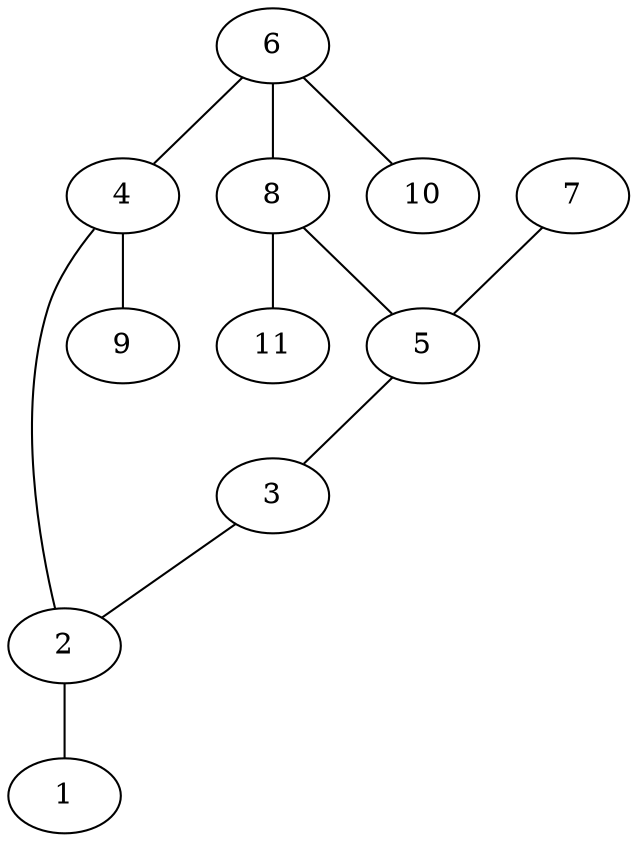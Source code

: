 graph molecule_2910 {
	1	 [chem=F];
	2	 [chem=C];
	2 -- 1	 [valence=1];
	3	 [chem=N];
	3 -- 2	 [valence=2];
	4	 [chem=C];
	4 -- 2	 [valence=1];
	9	 [chem=H];
	4 -- 9	 [valence=1];
	5	 [chem=C];
	5 -- 3	 [valence=1];
	6	 [chem=C];
	6 -- 4	 [valence=2];
	8	 [chem=C];
	6 -- 8	 [valence=1];
	10	 [chem=H];
	6 -- 10	 [valence=1];
	7	 [chem=F];
	7 -- 5	 [valence=1];
	8 -- 5	 [valence=2];
	11	 [chem=H];
	8 -- 11	 [valence=1];
}
